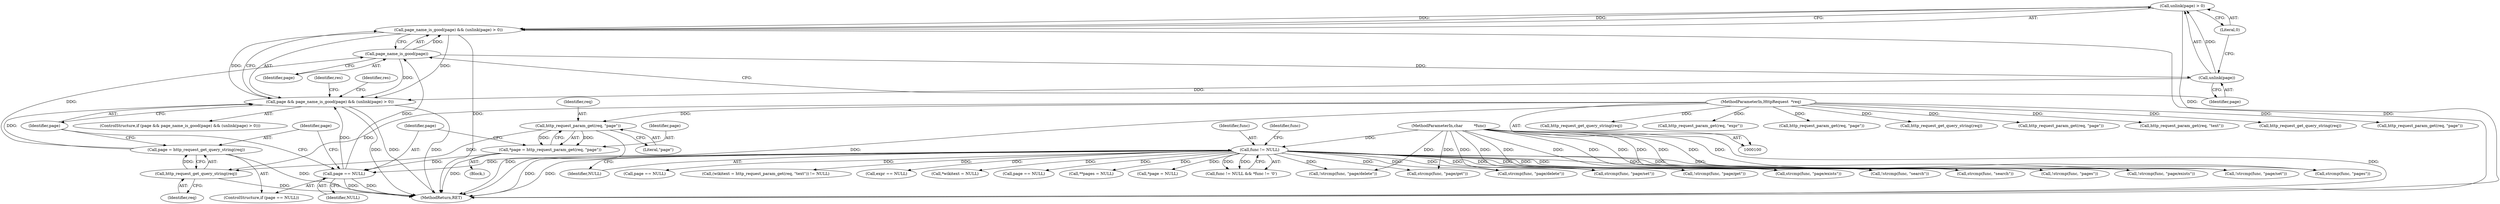 digraph "0_didiwiki_5e5c796617e1712905dc5462b94bd5e6c08d15ea_0@API" {
"1000227" [label="(Call,unlink(page) > 0)"];
"1000228" [label="(Call,unlink(page))"];
"1000225" [label="(Call,page_name_is_good(page))"];
"1000217" [label="(Call,page = http_request_get_query_string(req))"];
"1000219" [label="(Call,http_request_get_query_string(req))"];
"1000210" [label="(Call,http_request_param_get(req, \"page\"))"];
"1000101" [label="(MethodParameterIn,HttpRequest  *req)"];
"1000214" [label="(Call,page == NULL)"];
"1000208" [label="(Call,*page = http_request_param_get(req, \"page\"))"];
"1000107" [label="(Call,func != NULL)"];
"1000103" [label="(MethodParameterIn,char         *func)"];
"1000224" [label="(Call,page_name_is_good(page) && (unlink(page) > 0))"];
"1000222" [label="(Call,page && page_name_is_good(page) && (unlink(page) > 0))"];
"1000240" [label="(Call,!strcmp(func, \"page/exists\"))"];
"1000367" [label="(MethodReturn,RET)"];
"1000211" [label="(Identifier,req)"];
"1000302" [label="(Call,expr == NULL)"];
"1000307" [label="(Call,http_request_get_query_string(req))"];
"1000284" [label="(Call,!strcmp(func, \"search\"))"];
"1000112" [label="(Identifier,func)"];
"1000219" [label="(Call,http_request_get_query_string(req))"];
"1000157" [label="(Call,!strcmp(func, \"page/set\"))"];
"1000202" [label="(Call,!strcmp(func, \"page/delete\"))"];
"1000216" [label="(Identifier,NULL)"];
"1000298" [label="(Call,http_request_param_get(req, \"expr\"))"];
"1000163" [label="(Call,*wikitext = NULL)"];
"1000108" [label="(Identifier,func)"];
"1000230" [label="(Literal,0)"];
"1000116" [label="(Call,!strcmp(func, \"page/get\"))"];
"1000280" [label="(Call,!strcmp(func, \"pages\"))"];
"1000227" [label="(Call,unlink(page) > 0)"];
"1000128" [label="(Call,page == NULL)"];
"1000222" [label="(Call,page && page_name_is_good(page) && (unlink(page) > 0))"];
"1000228" [label="(Call,unlink(page))"];
"1000182" [label="(Call,http_request_param_get(req, \"page\"))"];
"1000133" [label="(Call,http_request_get_query_string(req))"];
"1000224" [label="(Call,page_name_is_good(page) && (unlink(page) > 0))"];
"1000209" [label="(Identifier,page)"];
"1000221" [label="(ControlStructure,if (page && page_name_is_good(page) && (unlink(page) > 0)))"];
"1000281" [label="(Call,strcmp(func, \"pages\"))"];
"1000212" [label="(Literal,\"page\")"];
"1000208" [label="(Call,*page = http_request_param_get(req, \"page\"))"];
"1000290" [label="(Call,**pages = NULL)"];
"1000206" [label="(Block,)"];
"1000218" [label="(Identifier,page)"];
"1000285" [label="(Call,strcmp(func, \"search\"))"];
"1000226" [label="(Identifier,page)"];
"1000117" [label="(Call,strcmp(func, \"page/get\"))"];
"1000214" [label="(Call,page == NULL)"];
"1000215" [label="(Identifier,page)"];
"1000358" [label="(Identifier,res)"];
"1000220" [label="(Identifier,req)"];
"1000167" [label="(Call,*page = NULL)"];
"1000203" [label="(Call,strcmp(func, \"page/delete\"))"];
"1000213" [label="(ControlStructure,if (page == NULL))"];
"1000225" [label="(Call,page_name_is_good(page))"];
"1000124" [label="(Call,http_request_param_get(req, \"page\"))"];
"1000223" [label="(Identifier,page)"];
"1000158" [label="(Call,strcmp(func, \"page/set\"))"];
"1000233" [label="(Identifier,res)"];
"1000210" [label="(Call,http_request_param_get(req, \"page\"))"];
"1000101" [label="(MethodParameterIn,HttpRequest  *req)"];
"1000175" [label="(Call,http_request_param_get(req, \"text\"))"];
"1000257" [label="(Call,http_request_get_query_string(req))"];
"1000106" [label="(Call,func != NULL && *func != '\0')"];
"1000103" [label="(MethodParameterIn,char         *func)"];
"1000241" [label="(Call,strcmp(func, \"page/exists\"))"];
"1000109" [label="(Identifier,NULL)"];
"1000229" [label="(Identifier,page)"];
"1000107" [label="(Call,func != NULL)"];
"1000252" [label="(Call,page == NULL)"];
"1000248" [label="(Call,http_request_param_get(req, \"page\"))"];
"1000172" [label="(Call,(wikitext = http_request_param_get(req, \"text\")) != NULL)"];
"1000217" [label="(Call,page = http_request_get_query_string(req))"];
"1000227" -> "1000224"  [label="AST: "];
"1000227" -> "1000230"  [label="CFG: "];
"1000228" -> "1000227"  [label="AST: "];
"1000230" -> "1000227"  [label="AST: "];
"1000224" -> "1000227"  [label="CFG: "];
"1000227" -> "1000367"  [label="DDG: "];
"1000227" -> "1000224"  [label="DDG: "];
"1000227" -> "1000224"  [label="DDG: "];
"1000228" -> "1000227"  [label="DDG: "];
"1000228" -> "1000229"  [label="CFG: "];
"1000229" -> "1000228"  [label="AST: "];
"1000230" -> "1000228"  [label="CFG: "];
"1000228" -> "1000222"  [label="DDG: "];
"1000225" -> "1000228"  [label="DDG: "];
"1000225" -> "1000224"  [label="AST: "];
"1000225" -> "1000226"  [label="CFG: "];
"1000226" -> "1000225"  [label="AST: "];
"1000229" -> "1000225"  [label="CFG: "];
"1000224" -> "1000225"  [label="CFG: "];
"1000225" -> "1000222"  [label="DDG: "];
"1000225" -> "1000224"  [label="DDG: "];
"1000217" -> "1000225"  [label="DDG: "];
"1000214" -> "1000225"  [label="DDG: "];
"1000217" -> "1000213"  [label="AST: "];
"1000217" -> "1000219"  [label="CFG: "];
"1000218" -> "1000217"  [label="AST: "];
"1000219" -> "1000217"  [label="AST: "];
"1000223" -> "1000217"  [label="CFG: "];
"1000217" -> "1000367"  [label="DDG: "];
"1000219" -> "1000217"  [label="DDG: "];
"1000217" -> "1000222"  [label="DDG: "];
"1000219" -> "1000220"  [label="CFG: "];
"1000220" -> "1000219"  [label="AST: "];
"1000219" -> "1000367"  [label="DDG: "];
"1000210" -> "1000219"  [label="DDG: "];
"1000101" -> "1000219"  [label="DDG: "];
"1000210" -> "1000208"  [label="AST: "];
"1000210" -> "1000212"  [label="CFG: "];
"1000211" -> "1000210"  [label="AST: "];
"1000212" -> "1000210"  [label="AST: "];
"1000208" -> "1000210"  [label="CFG: "];
"1000210" -> "1000367"  [label="DDG: "];
"1000210" -> "1000208"  [label="DDG: "];
"1000210" -> "1000208"  [label="DDG: "];
"1000101" -> "1000210"  [label="DDG: "];
"1000101" -> "1000100"  [label="AST: "];
"1000101" -> "1000367"  [label="DDG: "];
"1000101" -> "1000124"  [label="DDG: "];
"1000101" -> "1000133"  [label="DDG: "];
"1000101" -> "1000175"  [label="DDG: "];
"1000101" -> "1000182"  [label="DDG: "];
"1000101" -> "1000248"  [label="DDG: "];
"1000101" -> "1000257"  [label="DDG: "];
"1000101" -> "1000298"  [label="DDG: "];
"1000101" -> "1000307"  [label="DDG: "];
"1000214" -> "1000213"  [label="AST: "];
"1000214" -> "1000216"  [label="CFG: "];
"1000215" -> "1000214"  [label="AST: "];
"1000216" -> "1000214"  [label="AST: "];
"1000218" -> "1000214"  [label="CFG: "];
"1000223" -> "1000214"  [label="CFG: "];
"1000214" -> "1000367"  [label="DDG: "];
"1000214" -> "1000367"  [label="DDG: "];
"1000208" -> "1000214"  [label="DDG: "];
"1000107" -> "1000214"  [label="DDG: "];
"1000214" -> "1000222"  [label="DDG: "];
"1000208" -> "1000206"  [label="AST: "];
"1000209" -> "1000208"  [label="AST: "];
"1000215" -> "1000208"  [label="CFG: "];
"1000208" -> "1000367"  [label="DDG: "];
"1000107" -> "1000106"  [label="AST: "];
"1000107" -> "1000109"  [label="CFG: "];
"1000108" -> "1000107"  [label="AST: "];
"1000109" -> "1000107"  [label="AST: "];
"1000112" -> "1000107"  [label="CFG: "];
"1000106" -> "1000107"  [label="CFG: "];
"1000107" -> "1000367"  [label="DDG: "];
"1000107" -> "1000367"  [label="DDG: "];
"1000107" -> "1000106"  [label="DDG: "];
"1000107" -> "1000106"  [label="DDG: "];
"1000103" -> "1000107"  [label="DDG: "];
"1000107" -> "1000116"  [label="DDG: "];
"1000107" -> "1000117"  [label="DDG: "];
"1000107" -> "1000128"  [label="DDG: "];
"1000107" -> "1000157"  [label="DDG: "];
"1000107" -> "1000158"  [label="DDG: "];
"1000107" -> "1000163"  [label="DDG: "];
"1000107" -> "1000167"  [label="DDG: "];
"1000107" -> "1000172"  [label="DDG: "];
"1000107" -> "1000202"  [label="DDG: "];
"1000107" -> "1000203"  [label="DDG: "];
"1000107" -> "1000240"  [label="DDG: "];
"1000107" -> "1000241"  [label="DDG: "];
"1000107" -> "1000252"  [label="DDG: "];
"1000107" -> "1000280"  [label="DDG: "];
"1000107" -> "1000281"  [label="DDG: "];
"1000107" -> "1000284"  [label="DDG: "];
"1000107" -> "1000285"  [label="DDG: "];
"1000107" -> "1000290"  [label="DDG: "];
"1000107" -> "1000302"  [label="DDG: "];
"1000103" -> "1000100"  [label="AST: "];
"1000103" -> "1000367"  [label="DDG: "];
"1000103" -> "1000116"  [label="DDG: "];
"1000103" -> "1000117"  [label="DDG: "];
"1000103" -> "1000157"  [label="DDG: "];
"1000103" -> "1000158"  [label="DDG: "];
"1000103" -> "1000202"  [label="DDG: "];
"1000103" -> "1000203"  [label="DDG: "];
"1000103" -> "1000240"  [label="DDG: "];
"1000103" -> "1000241"  [label="DDG: "];
"1000103" -> "1000280"  [label="DDG: "];
"1000103" -> "1000281"  [label="DDG: "];
"1000103" -> "1000284"  [label="DDG: "];
"1000103" -> "1000285"  [label="DDG: "];
"1000224" -> "1000222"  [label="AST: "];
"1000222" -> "1000224"  [label="CFG: "];
"1000224" -> "1000367"  [label="DDG: "];
"1000224" -> "1000367"  [label="DDG: "];
"1000224" -> "1000222"  [label="DDG: "];
"1000224" -> "1000222"  [label="DDG: "];
"1000222" -> "1000221"  [label="AST: "];
"1000222" -> "1000223"  [label="CFG: "];
"1000223" -> "1000222"  [label="AST: "];
"1000233" -> "1000222"  [label="CFG: "];
"1000358" -> "1000222"  [label="CFG: "];
"1000222" -> "1000367"  [label="DDG: "];
"1000222" -> "1000367"  [label="DDG: "];
"1000222" -> "1000367"  [label="DDG: "];
}
